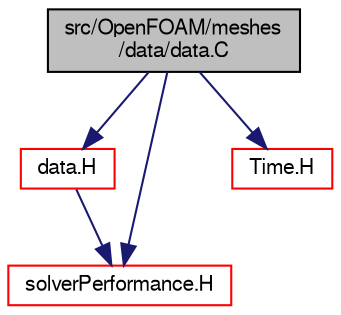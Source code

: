 digraph "src/OpenFOAM/meshes/data/data.C"
{
  bgcolor="transparent";
  edge [fontname="FreeSans",fontsize="10",labelfontname="FreeSans",labelfontsize="10"];
  node [fontname="FreeSans",fontsize="10",shape=record];
  Node0 [label="src/OpenFOAM/meshes\l/data/data.C",height=0.2,width=0.4,color="black", fillcolor="grey75", style="filled", fontcolor="black"];
  Node0 -> Node1 [color="midnightblue",fontsize="10",style="solid",fontname="FreeSans"];
  Node1 [label="data.H",height=0.2,width=0.4,color="red",URL="$a11120.html"];
  Node1 -> Node86 [color="midnightblue",fontsize="10",style="solid",fontname="FreeSans"];
  Node86 [label="solverPerformance.H",height=0.2,width=0.4,color="red",URL="$a10571.html"];
  Node0 -> Node99 [color="midnightblue",fontsize="10",style="solid",fontname="FreeSans"];
  Node99 [label="Time.H",height=0.2,width=0.4,color="red",URL="$a09311.html"];
  Node0 -> Node86 [color="midnightblue",fontsize="10",style="solid",fontname="FreeSans"];
}

